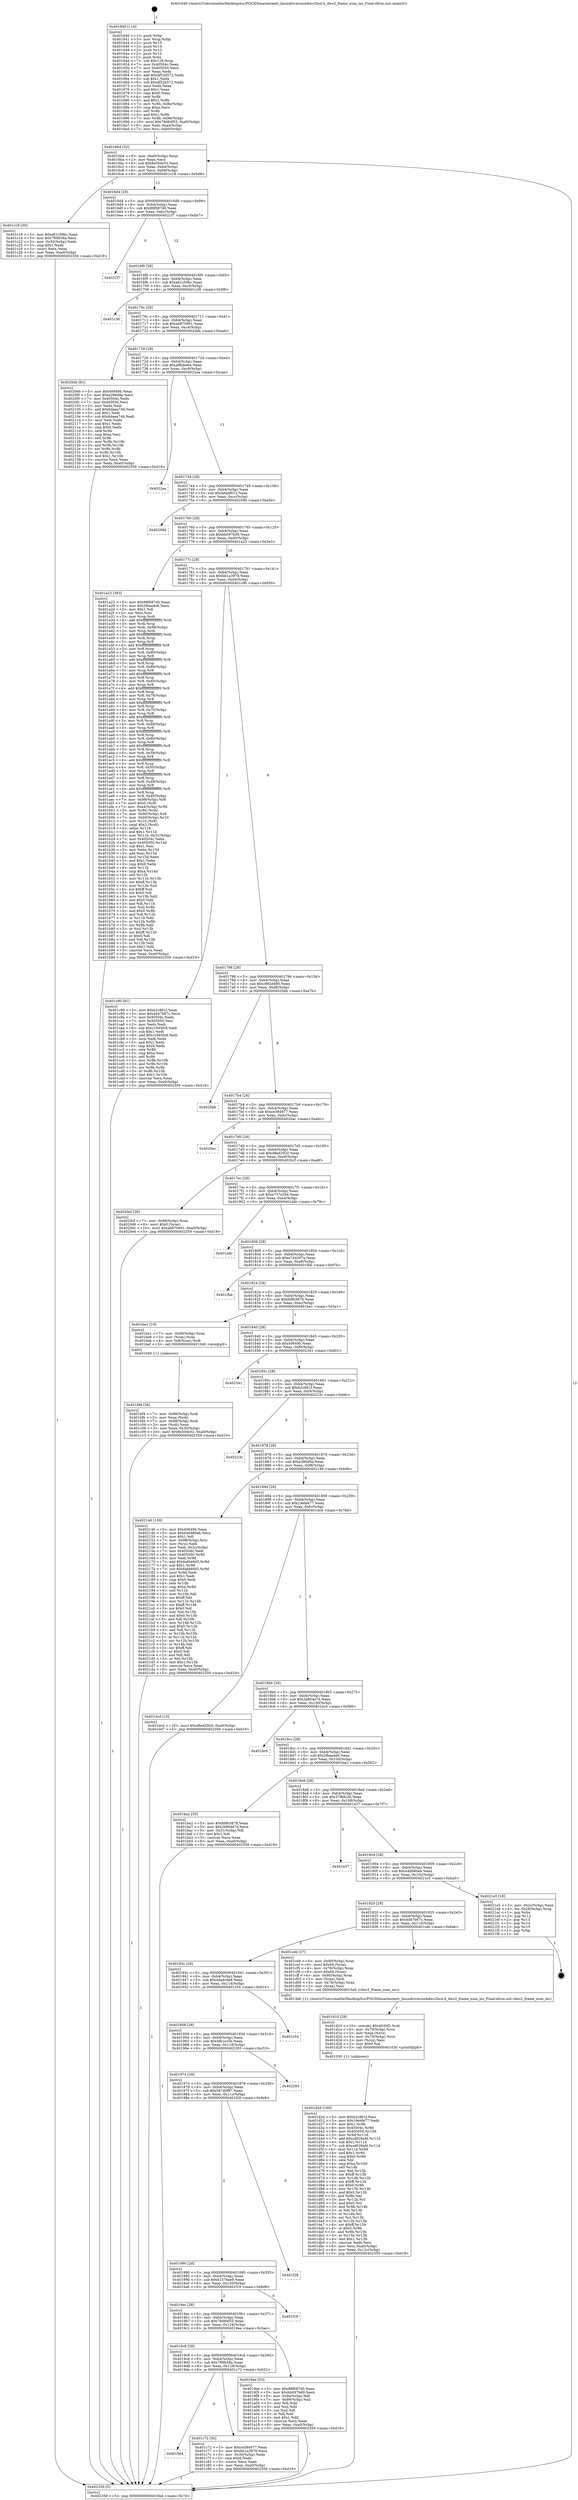 digraph "0x401640" {
  label = "0x401640 (/mnt/c/Users/mathe/Desktop/tcc/POCII/binaries/extr_linuxdriversusbdwc2hcd.h_dwc2_frame_num_inc_Final-ollvm.out::main(0))"
  labelloc = "t"
  node[shape=record]

  Entry [label="",width=0.3,height=0.3,shape=circle,fillcolor=black,style=filled]
  "0x4016b4" [label="{
     0x4016b4 [32]\l
     | [instrs]\l
     &nbsp;&nbsp;0x4016b4 \<+6\>: mov -0xa0(%rbp),%eax\l
     &nbsp;&nbsp;0x4016ba \<+2\>: mov %eax,%ecx\l
     &nbsp;&nbsp;0x4016bc \<+6\>: sub $0x8e50dc02,%ecx\l
     &nbsp;&nbsp;0x4016c2 \<+6\>: mov %eax,-0xb4(%rbp)\l
     &nbsp;&nbsp;0x4016c8 \<+6\>: mov %ecx,-0xb8(%rbp)\l
     &nbsp;&nbsp;0x4016ce \<+6\>: je 0000000000401c18 \<main+0x5d8\>\l
  }"]
  "0x401c18" [label="{
     0x401c18 [30]\l
     | [instrs]\l
     &nbsp;&nbsp;0x401c18 \<+5\>: mov $0xa81c59bc,%eax\l
     &nbsp;&nbsp;0x401c1d \<+5\>: mov $0x7f0fb58a,%ecx\l
     &nbsp;&nbsp;0x401c22 \<+3\>: mov -0x30(%rbp),%edx\l
     &nbsp;&nbsp;0x401c25 \<+3\>: cmp $0x1,%edx\l
     &nbsp;&nbsp;0x401c28 \<+3\>: cmovl %ecx,%eax\l
     &nbsp;&nbsp;0x401c2b \<+6\>: mov %eax,-0xa0(%rbp)\l
     &nbsp;&nbsp;0x401c31 \<+5\>: jmp 0000000000402359 \<main+0xd19\>\l
  }"]
  "0x4016d4" [label="{
     0x4016d4 [28]\l
     | [instrs]\l
     &nbsp;&nbsp;0x4016d4 \<+5\>: jmp 00000000004016d9 \<main+0x99\>\l
     &nbsp;&nbsp;0x4016d9 \<+6\>: mov -0xb4(%rbp),%eax\l
     &nbsp;&nbsp;0x4016df \<+5\>: sub $0x98f687d0,%eax\l
     &nbsp;&nbsp;0x4016e4 \<+6\>: mov %eax,-0xbc(%rbp)\l
     &nbsp;&nbsp;0x4016ea \<+6\>: je 00000000004021f7 \<main+0xbb7\>\l
  }"]
  Exit [label="",width=0.3,height=0.3,shape=circle,fillcolor=black,style=filled,peripheries=2]
  "0x4021f7" [label="{
     0x4021f7\l
  }", style=dashed]
  "0x4016f0" [label="{
     0x4016f0 [28]\l
     | [instrs]\l
     &nbsp;&nbsp;0x4016f0 \<+5\>: jmp 00000000004016f5 \<main+0xb5\>\l
     &nbsp;&nbsp;0x4016f5 \<+6\>: mov -0xb4(%rbp),%eax\l
     &nbsp;&nbsp;0x4016fb \<+5\>: sub $0xa81c59bc,%eax\l
     &nbsp;&nbsp;0x401700 \<+6\>: mov %eax,-0xc0(%rbp)\l
     &nbsp;&nbsp;0x401706 \<+6\>: je 0000000000401c36 \<main+0x5f6\>\l
  }"]
  "0x401d2d" [label="{
     0x401d2d [160]\l
     | [instrs]\l
     &nbsp;&nbsp;0x401d2d \<+5\>: mov $0xb2c861f,%esi\l
     &nbsp;&nbsp;0x401d32 \<+5\>: mov $0x19ebfe77,%edx\l
     &nbsp;&nbsp;0x401d37 \<+3\>: mov $0x1,%r8b\l
     &nbsp;&nbsp;0x401d3a \<+8\>: mov 0x40504c,%r9d\l
     &nbsp;&nbsp;0x401d42 \<+8\>: mov 0x405050,%r10d\l
     &nbsp;&nbsp;0x401d4a \<+3\>: mov %r9d,%r11d\l
     &nbsp;&nbsp;0x401d4d \<+7\>: add $0xcd028afd,%r11d\l
     &nbsp;&nbsp;0x401d54 \<+4\>: sub $0x1,%r11d\l
     &nbsp;&nbsp;0x401d58 \<+7\>: sub $0xcd028afd,%r11d\l
     &nbsp;&nbsp;0x401d5f \<+4\>: imul %r11d,%r9d\l
     &nbsp;&nbsp;0x401d63 \<+4\>: and $0x1,%r9d\l
     &nbsp;&nbsp;0x401d67 \<+4\>: cmp $0x0,%r9d\l
     &nbsp;&nbsp;0x401d6b \<+3\>: sete %bl\l
     &nbsp;&nbsp;0x401d6e \<+4\>: cmp $0xa,%r10d\l
     &nbsp;&nbsp;0x401d72 \<+4\>: setl %r14b\l
     &nbsp;&nbsp;0x401d76 \<+3\>: mov %bl,%r15b\l
     &nbsp;&nbsp;0x401d79 \<+4\>: xor $0xff,%r15b\l
     &nbsp;&nbsp;0x401d7d \<+3\>: mov %r14b,%r12b\l
     &nbsp;&nbsp;0x401d80 \<+4\>: xor $0xff,%r12b\l
     &nbsp;&nbsp;0x401d84 \<+4\>: xor $0x0,%r8b\l
     &nbsp;&nbsp;0x401d88 \<+3\>: mov %r15b,%r13b\l
     &nbsp;&nbsp;0x401d8b \<+4\>: and $0x0,%r13b\l
     &nbsp;&nbsp;0x401d8f \<+3\>: and %r8b,%bl\l
     &nbsp;&nbsp;0x401d92 \<+3\>: mov %r12b,%cl\l
     &nbsp;&nbsp;0x401d95 \<+3\>: and $0x0,%cl\l
     &nbsp;&nbsp;0x401d98 \<+3\>: and %r8b,%r14b\l
     &nbsp;&nbsp;0x401d9b \<+3\>: or %bl,%r13b\l
     &nbsp;&nbsp;0x401d9e \<+3\>: or %r14b,%cl\l
     &nbsp;&nbsp;0x401da1 \<+3\>: xor %cl,%r13b\l
     &nbsp;&nbsp;0x401da4 \<+3\>: or %r12b,%r15b\l
     &nbsp;&nbsp;0x401da7 \<+4\>: xor $0xff,%r15b\l
     &nbsp;&nbsp;0x401dab \<+4\>: or $0x0,%r8b\l
     &nbsp;&nbsp;0x401daf \<+3\>: and %r8b,%r15b\l
     &nbsp;&nbsp;0x401db2 \<+3\>: or %r15b,%r13b\l
     &nbsp;&nbsp;0x401db5 \<+4\>: test $0x1,%r13b\l
     &nbsp;&nbsp;0x401db9 \<+3\>: cmovne %edx,%esi\l
     &nbsp;&nbsp;0x401dbc \<+6\>: mov %esi,-0xa0(%rbp)\l
     &nbsp;&nbsp;0x401dc2 \<+6\>: mov %eax,-0x12c(%rbp)\l
     &nbsp;&nbsp;0x401dc8 \<+5\>: jmp 0000000000402359 \<main+0xd19\>\l
  }"]
  "0x401c36" [label="{
     0x401c36\l
  }", style=dashed]
  "0x40170c" [label="{
     0x40170c [28]\l
     | [instrs]\l
     &nbsp;&nbsp;0x40170c \<+5\>: jmp 0000000000401711 \<main+0xd1\>\l
     &nbsp;&nbsp;0x401711 \<+6\>: mov -0xb4(%rbp),%eax\l
     &nbsp;&nbsp;0x401717 \<+5\>: sub $0xab870991,%eax\l
     &nbsp;&nbsp;0x40171c \<+6\>: mov %eax,-0xc4(%rbp)\l
     &nbsp;&nbsp;0x401722 \<+6\>: je 00000000004020eb \<main+0xaab\>\l
  }"]
  "0x401d10" [label="{
     0x401d10 [29]\l
     | [instrs]\l
     &nbsp;&nbsp;0x401d10 \<+10\>: movabs $0x4030f2,%rdi\l
     &nbsp;&nbsp;0x401d1a \<+4\>: mov -0x70(%rbp),%rcx\l
     &nbsp;&nbsp;0x401d1e \<+2\>: mov %eax,(%rcx)\l
     &nbsp;&nbsp;0x401d20 \<+4\>: mov -0x70(%rbp),%rcx\l
     &nbsp;&nbsp;0x401d24 \<+2\>: mov (%rcx),%esi\l
     &nbsp;&nbsp;0x401d26 \<+2\>: mov $0x0,%al\l
     &nbsp;&nbsp;0x401d28 \<+5\>: call 0000000000401030 \<printf@plt\>\l
     | [calls]\l
     &nbsp;&nbsp;0x401030 \{1\} (unknown)\l
  }"]
  "0x4020eb" [label="{
     0x4020eb [91]\l
     | [instrs]\l
     &nbsp;&nbsp;0x4020eb \<+5\>: mov $0x40649b,%eax\l
     &nbsp;&nbsp;0x4020f0 \<+5\>: mov $0xe286d9a,%ecx\l
     &nbsp;&nbsp;0x4020f5 \<+7\>: mov 0x40504c,%edx\l
     &nbsp;&nbsp;0x4020fc \<+7\>: mov 0x405050,%esi\l
     &nbsp;&nbsp;0x402103 \<+2\>: mov %edx,%edi\l
     &nbsp;&nbsp;0x402105 \<+6\>: add $0x6daea746,%edi\l
     &nbsp;&nbsp;0x40210b \<+3\>: sub $0x1,%edi\l
     &nbsp;&nbsp;0x40210e \<+6\>: sub $0x6daea746,%edi\l
     &nbsp;&nbsp;0x402114 \<+3\>: imul %edi,%edx\l
     &nbsp;&nbsp;0x402117 \<+3\>: and $0x1,%edx\l
     &nbsp;&nbsp;0x40211a \<+3\>: cmp $0x0,%edx\l
     &nbsp;&nbsp;0x40211d \<+4\>: sete %r8b\l
     &nbsp;&nbsp;0x402121 \<+3\>: cmp $0xa,%esi\l
     &nbsp;&nbsp;0x402124 \<+4\>: setl %r9b\l
     &nbsp;&nbsp;0x402128 \<+3\>: mov %r8b,%r10b\l
     &nbsp;&nbsp;0x40212b \<+3\>: and %r9b,%r10b\l
     &nbsp;&nbsp;0x40212e \<+3\>: xor %r9b,%r8b\l
     &nbsp;&nbsp;0x402131 \<+3\>: or %r8b,%r10b\l
     &nbsp;&nbsp;0x402134 \<+4\>: test $0x1,%r10b\l
     &nbsp;&nbsp;0x402138 \<+3\>: cmovne %ecx,%eax\l
     &nbsp;&nbsp;0x40213b \<+6\>: mov %eax,-0xa0(%rbp)\l
     &nbsp;&nbsp;0x402141 \<+5\>: jmp 0000000000402359 \<main+0xd19\>\l
  }"]
  "0x401728" [label="{
     0x401728 [28]\l
     | [instrs]\l
     &nbsp;&nbsp;0x401728 \<+5\>: jmp 000000000040172d \<main+0xed\>\l
     &nbsp;&nbsp;0x40172d \<+6\>: mov -0xb4(%rbp),%eax\l
     &nbsp;&nbsp;0x401733 \<+5\>: sub $0xaf8bbe64,%eax\l
     &nbsp;&nbsp;0x401738 \<+6\>: mov %eax,-0xc8(%rbp)\l
     &nbsp;&nbsp;0x40173e \<+6\>: je 00000000004022ea \<main+0xcaa\>\l
  }"]
  "0x4019e4" [label="{
     0x4019e4\l
  }", style=dashed]
  "0x4022ea" [label="{
     0x4022ea\l
  }", style=dashed]
  "0x401744" [label="{
     0x401744 [28]\l
     | [instrs]\l
     &nbsp;&nbsp;0x401744 \<+5\>: jmp 0000000000401749 \<main+0x109\>\l
     &nbsp;&nbsp;0x401749 \<+6\>: mov -0xb4(%rbp),%eax\l
     &nbsp;&nbsp;0x40174f \<+5\>: sub $0xb6abf012,%eax\l
     &nbsp;&nbsp;0x401754 \<+6\>: mov %eax,-0xcc(%rbp)\l
     &nbsp;&nbsp;0x40175a \<+6\>: je 000000000040209d \<main+0xa5d\>\l
  }"]
  "0x401c72" [label="{
     0x401c72 [30]\l
     | [instrs]\l
     &nbsp;&nbsp;0x401c72 \<+5\>: mov $0xce384977,%eax\l
     &nbsp;&nbsp;0x401c77 \<+5\>: mov $0xbb1a3978,%ecx\l
     &nbsp;&nbsp;0x401c7c \<+3\>: mov -0x30(%rbp),%edx\l
     &nbsp;&nbsp;0x401c7f \<+3\>: cmp $0x0,%edx\l
     &nbsp;&nbsp;0x401c82 \<+3\>: cmove %ecx,%eax\l
     &nbsp;&nbsp;0x401c85 \<+6\>: mov %eax,-0xa0(%rbp)\l
     &nbsp;&nbsp;0x401c8b \<+5\>: jmp 0000000000402359 \<main+0xd19\>\l
  }"]
  "0x40209d" [label="{
     0x40209d\l
  }", style=dashed]
  "0x401760" [label="{
     0x401760 [28]\l
     | [instrs]\l
     &nbsp;&nbsp;0x401760 \<+5\>: jmp 0000000000401765 \<main+0x125\>\l
     &nbsp;&nbsp;0x401765 \<+6\>: mov -0xb4(%rbp),%eax\l
     &nbsp;&nbsp;0x40176b \<+5\>: sub $0xbb097bd9,%eax\l
     &nbsp;&nbsp;0x401770 \<+6\>: mov %eax,-0xd0(%rbp)\l
     &nbsp;&nbsp;0x401776 \<+6\>: je 0000000000401a23 \<main+0x3e3\>\l
  }"]
  "0x401bf4" [label="{
     0x401bf4 [36]\l
     | [instrs]\l
     &nbsp;&nbsp;0x401bf4 \<+7\>: mov -0x88(%rbp),%rdi\l
     &nbsp;&nbsp;0x401bfb \<+2\>: mov %eax,(%rdi)\l
     &nbsp;&nbsp;0x401bfd \<+7\>: mov -0x88(%rbp),%rdi\l
     &nbsp;&nbsp;0x401c04 \<+2\>: mov (%rdi),%eax\l
     &nbsp;&nbsp;0x401c06 \<+3\>: mov %eax,-0x30(%rbp)\l
     &nbsp;&nbsp;0x401c09 \<+10\>: movl $0x8e50dc02,-0xa0(%rbp)\l
     &nbsp;&nbsp;0x401c13 \<+5\>: jmp 0000000000402359 \<main+0xd19\>\l
  }"]
  "0x401a23" [label="{
     0x401a23 [383]\l
     | [instrs]\l
     &nbsp;&nbsp;0x401a23 \<+5\>: mov $0x98f687d0,%eax\l
     &nbsp;&nbsp;0x401a28 \<+5\>: mov $0x2fbaa4e6,%ecx\l
     &nbsp;&nbsp;0x401a2d \<+2\>: mov $0x1,%dl\l
     &nbsp;&nbsp;0x401a2f \<+2\>: xor %esi,%esi\l
     &nbsp;&nbsp;0x401a31 \<+3\>: mov %rsp,%rdi\l
     &nbsp;&nbsp;0x401a34 \<+4\>: add $0xfffffffffffffff0,%rdi\l
     &nbsp;&nbsp;0x401a38 \<+3\>: mov %rdi,%rsp\l
     &nbsp;&nbsp;0x401a3b \<+7\>: mov %rdi,-0x98(%rbp)\l
     &nbsp;&nbsp;0x401a42 \<+3\>: mov %rsp,%rdi\l
     &nbsp;&nbsp;0x401a45 \<+4\>: add $0xfffffffffffffff0,%rdi\l
     &nbsp;&nbsp;0x401a49 \<+3\>: mov %rdi,%rsp\l
     &nbsp;&nbsp;0x401a4c \<+3\>: mov %rsp,%r8\l
     &nbsp;&nbsp;0x401a4f \<+4\>: add $0xfffffffffffffff0,%r8\l
     &nbsp;&nbsp;0x401a53 \<+3\>: mov %r8,%rsp\l
     &nbsp;&nbsp;0x401a56 \<+7\>: mov %r8,-0x90(%rbp)\l
     &nbsp;&nbsp;0x401a5d \<+3\>: mov %rsp,%r8\l
     &nbsp;&nbsp;0x401a60 \<+4\>: add $0xfffffffffffffff0,%r8\l
     &nbsp;&nbsp;0x401a64 \<+3\>: mov %r8,%rsp\l
     &nbsp;&nbsp;0x401a67 \<+7\>: mov %r8,-0x88(%rbp)\l
     &nbsp;&nbsp;0x401a6e \<+3\>: mov %rsp,%r8\l
     &nbsp;&nbsp;0x401a71 \<+4\>: add $0xfffffffffffffff0,%r8\l
     &nbsp;&nbsp;0x401a75 \<+3\>: mov %r8,%rsp\l
     &nbsp;&nbsp;0x401a78 \<+4\>: mov %r8,-0x80(%rbp)\l
     &nbsp;&nbsp;0x401a7c \<+3\>: mov %rsp,%r8\l
     &nbsp;&nbsp;0x401a7f \<+4\>: add $0xfffffffffffffff0,%r8\l
     &nbsp;&nbsp;0x401a83 \<+3\>: mov %r8,%rsp\l
     &nbsp;&nbsp;0x401a86 \<+4\>: mov %r8,-0x78(%rbp)\l
     &nbsp;&nbsp;0x401a8a \<+3\>: mov %rsp,%r8\l
     &nbsp;&nbsp;0x401a8d \<+4\>: add $0xfffffffffffffff0,%r8\l
     &nbsp;&nbsp;0x401a91 \<+3\>: mov %r8,%rsp\l
     &nbsp;&nbsp;0x401a94 \<+4\>: mov %r8,-0x70(%rbp)\l
     &nbsp;&nbsp;0x401a98 \<+3\>: mov %rsp,%r8\l
     &nbsp;&nbsp;0x401a9b \<+4\>: add $0xfffffffffffffff0,%r8\l
     &nbsp;&nbsp;0x401a9f \<+3\>: mov %r8,%rsp\l
     &nbsp;&nbsp;0x401aa2 \<+4\>: mov %r8,-0x68(%rbp)\l
     &nbsp;&nbsp;0x401aa6 \<+3\>: mov %rsp,%r8\l
     &nbsp;&nbsp;0x401aa9 \<+4\>: add $0xfffffffffffffff0,%r8\l
     &nbsp;&nbsp;0x401aad \<+3\>: mov %r8,%rsp\l
     &nbsp;&nbsp;0x401ab0 \<+4\>: mov %r8,-0x60(%rbp)\l
     &nbsp;&nbsp;0x401ab4 \<+3\>: mov %rsp,%r8\l
     &nbsp;&nbsp;0x401ab7 \<+4\>: add $0xfffffffffffffff0,%r8\l
     &nbsp;&nbsp;0x401abb \<+3\>: mov %r8,%rsp\l
     &nbsp;&nbsp;0x401abe \<+4\>: mov %r8,-0x58(%rbp)\l
     &nbsp;&nbsp;0x401ac2 \<+3\>: mov %rsp,%r8\l
     &nbsp;&nbsp;0x401ac5 \<+4\>: add $0xfffffffffffffff0,%r8\l
     &nbsp;&nbsp;0x401ac9 \<+3\>: mov %r8,%rsp\l
     &nbsp;&nbsp;0x401acc \<+4\>: mov %r8,-0x50(%rbp)\l
     &nbsp;&nbsp;0x401ad0 \<+3\>: mov %rsp,%r8\l
     &nbsp;&nbsp;0x401ad3 \<+4\>: add $0xfffffffffffffff0,%r8\l
     &nbsp;&nbsp;0x401ad7 \<+3\>: mov %r8,%rsp\l
     &nbsp;&nbsp;0x401ada \<+4\>: mov %r8,-0x48(%rbp)\l
     &nbsp;&nbsp;0x401ade \<+3\>: mov %rsp,%r8\l
     &nbsp;&nbsp;0x401ae1 \<+4\>: add $0xfffffffffffffff0,%r8\l
     &nbsp;&nbsp;0x401ae5 \<+3\>: mov %r8,%rsp\l
     &nbsp;&nbsp;0x401ae8 \<+4\>: mov %r8,-0x40(%rbp)\l
     &nbsp;&nbsp;0x401aec \<+7\>: mov -0x98(%rbp),%r8\l
     &nbsp;&nbsp;0x401af3 \<+7\>: movl $0x0,(%r8)\l
     &nbsp;&nbsp;0x401afa \<+7\>: mov -0xa4(%rbp),%r9d\l
     &nbsp;&nbsp;0x401b01 \<+3\>: mov %r9d,(%rdi)\l
     &nbsp;&nbsp;0x401b04 \<+7\>: mov -0x90(%rbp),%r8\l
     &nbsp;&nbsp;0x401b0b \<+7\>: mov -0xb0(%rbp),%r10\l
     &nbsp;&nbsp;0x401b12 \<+3\>: mov %r10,(%r8)\l
     &nbsp;&nbsp;0x401b15 \<+3\>: cmpl $0x2,(%rdi)\l
     &nbsp;&nbsp;0x401b18 \<+4\>: setne %r11b\l
     &nbsp;&nbsp;0x401b1c \<+4\>: and $0x1,%r11b\l
     &nbsp;&nbsp;0x401b20 \<+4\>: mov %r11b,-0x31(%rbp)\l
     &nbsp;&nbsp;0x401b24 \<+7\>: mov 0x40504c,%ebx\l
     &nbsp;&nbsp;0x401b2b \<+8\>: mov 0x405050,%r14d\l
     &nbsp;&nbsp;0x401b33 \<+3\>: sub $0x1,%esi\l
     &nbsp;&nbsp;0x401b36 \<+3\>: mov %ebx,%r15d\l
     &nbsp;&nbsp;0x401b39 \<+3\>: add %esi,%r15d\l
     &nbsp;&nbsp;0x401b3c \<+4\>: imul %r15d,%ebx\l
     &nbsp;&nbsp;0x401b40 \<+3\>: and $0x1,%ebx\l
     &nbsp;&nbsp;0x401b43 \<+3\>: cmp $0x0,%ebx\l
     &nbsp;&nbsp;0x401b46 \<+4\>: sete %r11b\l
     &nbsp;&nbsp;0x401b4a \<+4\>: cmp $0xa,%r14d\l
     &nbsp;&nbsp;0x401b4e \<+4\>: setl %r12b\l
     &nbsp;&nbsp;0x401b52 \<+3\>: mov %r11b,%r13b\l
     &nbsp;&nbsp;0x401b55 \<+4\>: xor $0xff,%r13b\l
     &nbsp;&nbsp;0x401b59 \<+3\>: mov %r12b,%sil\l
     &nbsp;&nbsp;0x401b5c \<+4\>: xor $0xff,%sil\l
     &nbsp;&nbsp;0x401b60 \<+3\>: xor $0x0,%dl\l
     &nbsp;&nbsp;0x401b63 \<+3\>: mov %r13b,%dil\l
     &nbsp;&nbsp;0x401b66 \<+4\>: and $0x0,%dil\l
     &nbsp;&nbsp;0x401b6a \<+3\>: and %dl,%r11b\l
     &nbsp;&nbsp;0x401b6d \<+3\>: mov %sil,%r8b\l
     &nbsp;&nbsp;0x401b70 \<+4\>: and $0x0,%r8b\l
     &nbsp;&nbsp;0x401b74 \<+3\>: and %dl,%r12b\l
     &nbsp;&nbsp;0x401b77 \<+3\>: or %r11b,%dil\l
     &nbsp;&nbsp;0x401b7a \<+3\>: or %r12b,%r8b\l
     &nbsp;&nbsp;0x401b7d \<+3\>: xor %r8b,%dil\l
     &nbsp;&nbsp;0x401b80 \<+3\>: or %sil,%r13b\l
     &nbsp;&nbsp;0x401b83 \<+4\>: xor $0xff,%r13b\l
     &nbsp;&nbsp;0x401b87 \<+3\>: or $0x0,%dl\l
     &nbsp;&nbsp;0x401b8a \<+3\>: and %dl,%r13b\l
     &nbsp;&nbsp;0x401b8d \<+3\>: or %r13b,%dil\l
     &nbsp;&nbsp;0x401b90 \<+4\>: test $0x1,%dil\l
     &nbsp;&nbsp;0x401b94 \<+3\>: cmovne %ecx,%eax\l
     &nbsp;&nbsp;0x401b97 \<+6\>: mov %eax,-0xa0(%rbp)\l
     &nbsp;&nbsp;0x401b9d \<+5\>: jmp 0000000000402359 \<main+0xd19\>\l
  }"]
  "0x40177c" [label="{
     0x40177c [28]\l
     | [instrs]\l
     &nbsp;&nbsp;0x40177c \<+5\>: jmp 0000000000401781 \<main+0x141\>\l
     &nbsp;&nbsp;0x401781 \<+6\>: mov -0xb4(%rbp),%eax\l
     &nbsp;&nbsp;0x401787 \<+5\>: sub $0xbb1a3978,%eax\l
     &nbsp;&nbsp;0x40178c \<+6\>: mov %eax,-0xd4(%rbp)\l
     &nbsp;&nbsp;0x401792 \<+6\>: je 0000000000401c90 \<main+0x650\>\l
  }"]
  "0x401640" [label="{
     0x401640 [116]\l
     | [instrs]\l
     &nbsp;&nbsp;0x401640 \<+1\>: push %rbp\l
     &nbsp;&nbsp;0x401641 \<+3\>: mov %rsp,%rbp\l
     &nbsp;&nbsp;0x401644 \<+2\>: push %r15\l
     &nbsp;&nbsp;0x401646 \<+2\>: push %r14\l
     &nbsp;&nbsp;0x401648 \<+2\>: push %r13\l
     &nbsp;&nbsp;0x40164a \<+2\>: push %r12\l
     &nbsp;&nbsp;0x40164c \<+1\>: push %rbx\l
     &nbsp;&nbsp;0x40164d \<+7\>: sub $0x128,%rsp\l
     &nbsp;&nbsp;0x401654 \<+7\>: mov 0x40504c,%eax\l
     &nbsp;&nbsp;0x40165b \<+7\>: mov 0x405050,%ecx\l
     &nbsp;&nbsp;0x401662 \<+2\>: mov %eax,%edx\l
     &nbsp;&nbsp;0x401664 \<+6\>: add $0xdf52b572,%edx\l
     &nbsp;&nbsp;0x40166a \<+3\>: sub $0x1,%edx\l
     &nbsp;&nbsp;0x40166d \<+6\>: sub $0xdf52b572,%edx\l
     &nbsp;&nbsp;0x401673 \<+3\>: imul %edx,%eax\l
     &nbsp;&nbsp;0x401676 \<+3\>: and $0x1,%eax\l
     &nbsp;&nbsp;0x401679 \<+3\>: cmp $0x0,%eax\l
     &nbsp;&nbsp;0x40167c \<+4\>: sete %r8b\l
     &nbsp;&nbsp;0x401680 \<+4\>: and $0x1,%r8b\l
     &nbsp;&nbsp;0x401684 \<+7\>: mov %r8b,-0x9a(%rbp)\l
     &nbsp;&nbsp;0x40168b \<+3\>: cmp $0xa,%ecx\l
     &nbsp;&nbsp;0x40168e \<+4\>: setl %r8b\l
     &nbsp;&nbsp;0x401692 \<+4\>: and $0x1,%r8b\l
     &nbsp;&nbsp;0x401696 \<+7\>: mov %r8b,-0x99(%rbp)\l
     &nbsp;&nbsp;0x40169d \<+10\>: movl $0x78d84f55,-0xa0(%rbp)\l
     &nbsp;&nbsp;0x4016a7 \<+6\>: mov %edi,-0xa4(%rbp)\l
     &nbsp;&nbsp;0x4016ad \<+7\>: mov %rsi,-0xb0(%rbp)\l
  }"]
  "0x401c90" [label="{
     0x401c90 [91]\l
     | [instrs]\l
     &nbsp;&nbsp;0x401c90 \<+5\>: mov $0xb2c861f,%eax\l
     &nbsp;&nbsp;0x401c95 \<+5\>: mov $0x4d47b67c,%ecx\l
     &nbsp;&nbsp;0x401c9a \<+7\>: mov 0x40504c,%edx\l
     &nbsp;&nbsp;0x401ca1 \<+7\>: mov 0x405050,%esi\l
     &nbsp;&nbsp;0x401ca8 \<+2\>: mov %edx,%edi\l
     &nbsp;&nbsp;0x401caa \<+6\>: sub $0xc1945fc8,%edi\l
     &nbsp;&nbsp;0x401cb0 \<+3\>: sub $0x1,%edi\l
     &nbsp;&nbsp;0x401cb3 \<+6\>: add $0xc1945fc8,%edi\l
     &nbsp;&nbsp;0x401cb9 \<+3\>: imul %edi,%edx\l
     &nbsp;&nbsp;0x401cbc \<+3\>: and $0x1,%edx\l
     &nbsp;&nbsp;0x401cbf \<+3\>: cmp $0x0,%edx\l
     &nbsp;&nbsp;0x401cc2 \<+4\>: sete %r8b\l
     &nbsp;&nbsp;0x401cc6 \<+3\>: cmp $0xa,%esi\l
     &nbsp;&nbsp;0x401cc9 \<+4\>: setl %r9b\l
     &nbsp;&nbsp;0x401ccd \<+3\>: mov %r8b,%r10b\l
     &nbsp;&nbsp;0x401cd0 \<+3\>: and %r9b,%r10b\l
     &nbsp;&nbsp;0x401cd3 \<+3\>: xor %r9b,%r8b\l
     &nbsp;&nbsp;0x401cd6 \<+3\>: or %r8b,%r10b\l
     &nbsp;&nbsp;0x401cd9 \<+4\>: test $0x1,%r10b\l
     &nbsp;&nbsp;0x401cdd \<+3\>: cmovne %ecx,%eax\l
     &nbsp;&nbsp;0x401ce0 \<+6\>: mov %eax,-0xa0(%rbp)\l
     &nbsp;&nbsp;0x401ce6 \<+5\>: jmp 0000000000402359 \<main+0xd19\>\l
  }"]
  "0x401798" [label="{
     0x401798 [28]\l
     | [instrs]\l
     &nbsp;&nbsp;0x401798 \<+5\>: jmp 000000000040179d \<main+0x15d\>\l
     &nbsp;&nbsp;0x40179d \<+6\>: mov -0xb4(%rbp),%eax\l
     &nbsp;&nbsp;0x4017a3 \<+5\>: sub $0xc992d480,%eax\l
     &nbsp;&nbsp;0x4017a8 \<+6\>: mov %eax,-0xd8(%rbp)\l
     &nbsp;&nbsp;0x4017ae \<+6\>: je 00000000004020bb \<main+0xa7b\>\l
  }"]
  "0x402359" [label="{
     0x402359 [5]\l
     | [instrs]\l
     &nbsp;&nbsp;0x402359 \<+5\>: jmp 00000000004016b4 \<main+0x74\>\l
  }"]
  "0x4020bb" [label="{
     0x4020bb\l
  }", style=dashed]
  "0x4017b4" [label="{
     0x4017b4 [28]\l
     | [instrs]\l
     &nbsp;&nbsp;0x4017b4 \<+5\>: jmp 00000000004017b9 \<main+0x179\>\l
     &nbsp;&nbsp;0x4017b9 \<+6\>: mov -0xb4(%rbp),%eax\l
     &nbsp;&nbsp;0x4017bf \<+5\>: sub $0xce384977,%eax\l
     &nbsp;&nbsp;0x4017c4 \<+6\>: mov %eax,-0xdc(%rbp)\l
     &nbsp;&nbsp;0x4017ca \<+6\>: je 00000000004020ac \<main+0xa6c\>\l
  }"]
  "0x4019c8" [label="{
     0x4019c8 [28]\l
     | [instrs]\l
     &nbsp;&nbsp;0x4019c8 \<+5\>: jmp 00000000004019cd \<main+0x38d\>\l
     &nbsp;&nbsp;0x4019cd \<+6\>: mov -0xb4(%rbp),%eax\l
     &nbsp;&nbsp;0x4019d3 \<+5\>: sub $0x7f0fb58a,%eax\l
     &nbsp;&nbsp;0x4019d8 \<+6\>: mov %eax,-0x128(%rbp)\l
     &nbsp;&nbsp;0x4019de \<+6\>: je 0000000000401c72 \<main+0x632\>\l
  }"]
  "0x4020ac" [label="{
     0x4020ac\l
  }", style=dashed]
  "0x4017d0" [label="{
     0x4017d0 [28]\l
     | [instrs]\l
     &nbsp;&nbsp;0x4017d0 \<+5\>: jmp 00000000004017d5 \<main+0x195\>\l
     &nbsp;&nbsp;0x4017d5 \<+6\>: mov -0xb4(%rbp),%eax\l
     &nbsp;&nbsp;0x4017db \<+5\>: sub $0xd8ed2920,%eax\l
     &nbsp;&nbsp;0x4017e0 \<+6\>: mov %eax,-0xe0(%rbp)\l
     &nbsp;&nbsp;0x4017e6 \<+6\>: je 00000000004020cf \<main+0xa8f\>\l
  }"]
  "0x4019ee" [label="{
     0x4019ee [53]\l
     | [instrs]\l
     &nbsp;&nbsp;0x4019ee \<+5\>: mov $0x98f687d0,%eax\l
     &nbsp;&nbsp;0x4019f3 \<+5\>: mov $0xbb097bd9,%ecx\l
     &nbsp;&nbsp;0x4019f8 \<+6\>: mov -0x9a(%rbp),%dl\l
     &nbsp;&nbsp;0x4019fe \<+7\>: mov -0x99(%rbp),%sil\l
     &nbsp;&nbsp;0x401a05 \<+3\>: mov %dl,%dil\l
     &nbsp;&nbsp;0x401a08 \<+3\>: and %sil,%dil\l
     &nbsp;&nbsp;0x401a0b \<+3\>: xor %sil,%dl\l
     &nbsp;&nbsp;0x401a0e \<+3\>: or %dl,%dil\l
     &nbsp;&nbsp;0x401a11 \<+4\>: test $0x1,%dil\l
     &nbsp;&nbsp;0x401a15 \<+3\>: cmovne %ecx,%eax\l
     &nbsp;&nbsp;0x401a18 \<+6\>: mov %eax,-0xa0(%rbp)\l
     &nbsp;&nbsp;0x401a1e \<+5\>: jmp 0000000000402359 \<main+0xd19\>\l
  }"]
  "0x4020cf" [label="{
     0x4020cf [28]\l
     | [instrs]\l
     &nbsp;&nbsp;0x4020cf \<+7\>: mov -0x98(%rbp),%rax\l
     &nbsp;&nbsp;0x4020d6 \<+6\>: movl $0x0,(%rax)\l
     &nbsp;&nbsp;0x4020dc \<+10\>: movl $0xab870991,-0xa0(%rbp)\l
     &nbsp;&nbsp;0x4020e6 \<+5\>: jmp 0000000000402359 \<main+0xd19\>\l
  }"]
  "0x4017ec" [label="{
     0x4017ec [28]\l
     | [instrs]\l
     &nbsp;&nbsp;0x4017ec \<+5\>: jmp 00000000004017f1 \<main+0x1b1\>\l
     &nbsp;&nbsp;0x4017f1 \<+6\>: mov -0xb4(%rbp),%eax\l
     &nbsp;&nbsp;0x4017f7 \<+5\>: sub $0xe737e2d4,%eax\l
     &nbsp;&nbsp;0x4017fc \<+6\>: mov %eax,-0xe4(%rbp)\l
     &nbsp;&nbsp;0x401802 \<+6\>: je 0000000000401ddc \<main+0x79c\>\l
  }"]
  "0x4019ac" [label="{
     0x4019ac [28]\l
     | [instrs]\l
     &nbsp;&nbsp;0x4019ac \<+5\>: jmp 00000000004019b1 \<main+0x371\>\l
     &nbsp;&nbsp;0x4019b1 \<+6\>: mov -0xb4(%rbp),%eax\l
     &nbsp;&nbsp;0x4019b7 \<+5\>: sub $0x78d84f55,%eax\l
     &nbsp;&nbsp;0x4019bc \<+6\>: mov %eax,-0x124(%rbp)\l
     &nbsp;&nbsp;0x4019c2 \<+6\>: je 00000000004019ee \<main+0x3ae\>\l
  }"]
  "0x401ddc" [label="{
     0x401ddc\l
  }", style=dashed]
  "0x401808" [label="{
     0x401808 [28]\l
     | [instrs]\l
     &nbsp;&nbsp;0x401808 \<+5\>: jmp 000000000040180d \<main+0x1cd\>\l
     &nbsp;&nbsp;0x40180d \<+6\>: mov -0xb4(%rbp),%eax\l
     &nbsp;&nbsp;0x401813 \<+5\>: sub $0xe744267a,%eax\l
     &nbsp;&nbsp;0x401818 \<+6\>: mov %eax,-0xe8(%rbp)\l
     &nbsp;&nbsp;0x40181e \<+6\>: je 0000000000401fbb \<main+0x97b\>\l
  }"]
  "0x401f19" [label="{
     0x401f19\l
  }", style=dashed]
  "0x401fbb" [label="{
     0x401fbb\l
  }", style=dashed]
  "0x401824" [label="{
     0x401824 [28]\l
     | [instrs]\l
     &nbsp;&nbsp;0x401824 \<+5\>: jmp 0000000000401829 \<main+0x1e9\>\l
     &nbsp;&nbsp;0x401829 \<+6\>: mov -0xb4(%rbp),%eax\l
     &nbsp;&nbsp;0x40182f \<+5\>: sub $0xfd9b3878,%eax\l
     &nbsp;&nbsp;0x401834 \<+6\>: mov %eax,-0xec(%rbp)\l
     &nbsp;&nbsp;0x40183a \<+6\>: je 0000000000401be1 \<main+0x5a1\>\l
  }"]
  "0x401990" [label="{
     0x401990 [28]\l
     | [instrs]\l
     &nbsp;&nbsp;0x401990 \<+5\>: jmp 0000000000401995 \<main+0x355\>\l
     &nbsp;&nbsp;0x401995 \<+6\>: mov -0xb4(%rbp),%eax\l
     &nbsp;&nbsp;0x40199b \<+5\>: sub $0x61576ae9,%eax\l
     &nbsp;&nbsp;0x4019a0 \<+6\>: mov %eax,-0x120(%rbp)\l
     &nbsp;&nbsp;0x4019a6 \<+6\>: je 0000000000401f19 \<main+0x8d9\>\l
  }"]
  "0x401be1" [label="{
     0x401be1 [19]\l
     | [instrs]\l
     &nbsp;&nbsp;0x401be1 \<+7\>: mov -0x90(%rbp),%rax\l
     &nbsp;&nbsp;0x401be8 \<+3\>: mov (%rax),%rax\l
     &nbsp;&nbsp;0x401beb \<+4\>: mov 0x8(%rax),%rdi\l
     &nbsp;&nbsp;0x401bef \<+5\>: call 0000000000401040 \<atoi@plt\>\l
     | [calls]\l
     &nbsp;&nbsp;0x401040 \{1\} (unknown)\l
  }"]
  "0x401840" [label="{
     0x401840 [28]\l
     | [instrs]\l
     &nbsp;&nbsp;0x401840 \<+5\>: jmp 0000000000401845 \<main+0x205\>\l
     &nbsp;&nbsp;0x401845 \<+6\>: mov -0xb4(%rbp),%eax\l
     &nbsp;&nbsp;0x40184b \<+5\>: sub $0x40649b,%eax\l
     &nbsp;&nbsp;0x401850 \<+6\>: mov %eax,-0xf0(%rbp)\l
     &nbsp;&nbsp;0x401856 \<+6\>: je 0000000000402341 \<main+0xd01\>\l
  }"]
  "0x401f28" [label="{
     0x401f28\l
  }", style=dashed]
  "0x402341" [label="{
     0x402341\l
  }", style=dashed]
  "0x40185c" [label="{
     0x40185c [28]\l
     | [instrs]\l
     &nbsp;&nbsp;0x40185c \<+5\>: jmp 0000000000401861 \<main+0x221\>\l
     &nbsp;&nbsp;0x401861 \<+6\>: mov -0xb4(%rbp),%eax\l
     &nbsp;&nbsp;0x401867 \<+5\>: sub $0xb2c861f,%eax\l
     &nbsp;&nbsp;0x40186c \<+6\>: mov %eax,-0xf4(%rbp)\l
     &nbsp;&nbsp;0x401872 \<+6\>: je 000000000040223c \<main+0xbfc\>\l
  }"]
  "0x401974" [label="{
     0x401974 [28]\l
     | [instrs]\l
     &nbsp;&nbsp;0x401974 \<+5\>: jmp 0000000000401979 \<main+0x339\>\l
     &nbsp;&nbsp;0x401979 \<+6\>: mov -0xb4(%rbp),%eax\l
     &nbsp;&nbsp;0x40197f \<+5\>: sub $0x587d0f67,%eax\l
     &nbsp;&nbsp;0x401984 \<+6\>: mov %eax,-0x11c(%rbp)\l
     &nbsp;&nbsp;0x40198a \<+6\>: je 0000000000401f28 \<main+0x8e8\>\l
  }"]
  "0x40223c" [label="{
     0x40223c\l
  }", style=dashed]
  "0x401878" [label="{
     0x401878 [28]\l
     | [instrs]\l
     &nbsp;&nbsp;0x401878 \<+5\>: jmp 000000000040187d \<main+0x23d\>\l
     &nbsp;&nbsp;0x40187d \<+6\>: mov -0xb4(%rbp),%eax\l
     &nbsp;&nbsp;0x401883 \<+5\>: sub $0xe286d9a,%eax\l
     &nbsp;&nbsp;0x401888 \<+6\>: mov %eax,-0xf8(%rbp)\l
     &nbsp;&nbsp;0x40188e \<+6\>: je 0000000000402146 \<main+0xb06\>\l
  }"]
  "0x402293" [label="{
     0x402293\l
  }", style=dashed]
  "0x402146" [label="{
     0x402146 [159]\l
     | [instrs]\l
     &nbsp;&nbsp;0x402146 \<+5\>: mov $0x40649b,%eax\l
     &nbsp;&nbsp;0x40214b \<+5\>: mov $0x44d980eb,%ecx\l
     &nbsp;&nbsp;0x402150 \<+2\>: mov $0x1,%dl\l
     &nbsp;&nbsp;0x402152 \<+7\>: mov -0x98(%rbp),%rsi\l
     &nbsp;&nbsp;0x402159 \<+2\>: mov (%rsi),%edi\l
     &nbsp;&nbsp;0x40215b \<+3\>: mov %edi,-0x2c(%rbp)\l
     &nbsp;&nbsp;0x40215e \<+7\>: mov 0x40504c,%edi\l
     &nbsp;&nbsp;0x402165 \<+8\>: mov 0x405050,%r8d\l
     &nbsp;&nbsp;0x40216d \<+3\>: mov %edi,%r9d\l
     &nbsp;&nbsp;0x402170 \<+7\>: add $0x6afd46d3,%r9d\l
     &nbsp;&nbsp;0x402177 \<+4\>: sub $0x1,%r9d\l
     &nbsp;&nbsp;0x40217b \<+7\>: sub $0x6afd46d3,%r9d\l
     &nbsp;&nbsp;0x402182 \<+4\>: imul %r9d,%edi\l
     &nbsp;&nbsp;0x402186 \<+3\>: and $0x1,%edi\l
     &nbsp;&nbsp;0x402189 \<+3\>: cmp $0x0,%edi\l
     &nbsp;&nbsp;0x40218c \<+4\>: sete %r10b\l
     &nbsp;&nbsp;0x402190 \<+4\>: cmp $0xa,%r8d\l
     &nbsp;&nbsp;0x402194 \<+4\>: setl %r11b\l
     &nbsp;&nbsp;0x402198 \<+3\>: mov %r10b,%bl\l
     &nbsp;&nbsp;0x40219b \<+3\>: xor $0xff,%bl\l
     &nbsp;&nbsp;0x40219e \<+3\>: mov %r11b,%r14b\l
     &nbsp;&nbsp;0x4021a1 \<+4\>: xor $0xff,%r14b\l
     &nbsp;&nbsp;0x4021a5 \<+3\>: xor $0x0,%dl\l
     &nbsp;&nbsp;0x4021a8 \<+3\>: mov %bl,%r15b\l
     &nbsp;&nbsp;0x4021ab \<+4\>: and $0x0,%r15b\l
     &nbsp;&nbsp;0x4021af \<+3\>: and %dl,%r10b\l
     &nbsp;&nbsp;0x4021b2 \<+3\>: mov %r14b,%r12b\l
     &nbsp;&nbsp;0x4021b5 \<+4\>: and $0x0,%r12b\l
     &nbsp;&nbsp;0x4021b9 \<+3\>: and %dl,%r11b\l
     &nbsp;&nbsp;0x4021bc \<+3\>: or %r10b,%r15b\l
     &nbsp;&nbsp;0x4021bf \<+3\>: or %r11b,%r12b\l
     &nbsp;&nbsp;0x4021c2 \<+3\>: xor %r12b,%r15b\l
     &nbsp;&nbsp;0x4021c5 \<+3\>: or %r14b,%bl\l
     &nbsp;&nbsp;0x4021c8 \<+3\>: xor $0xff,%bl\l
     &nbsp;&nbsp;0x4021cb \<+3\>: or $0x0,%dl\l
     &nbsp;&nbsp;0x4021ce \<+2\>: and %dl,%bl\l
     &nbsp;&nbsp;0x4021d0 \<+3\>: or %bl,%r15b\l
     &nbsp;&nbsp;0x4021d3 \<+4\>: test $0x1,%r15b\l
     &nbsp;&nbsp;0x4021d7 \<+3\>: cmovne %ecx,%eax\l
     &nbsp;&nbsp;0x4021da \<+6\>: mov %eax,-0xa0(%rbp)\l
     &nbsp;&nbsp;0x4021e0 \<+5\>: jmp 0000000000402359 \<main+0xd19\>\l
  }"]
  "0x401894" [label="{
     0x401894 [28]\l
     | [instrs]\l
     &nbsp;&nbsp;0x401894 \<+5\>: jmp 0000000000401899 \<main+0x259\>\l
     &nbsp;&nbsp;0x401899 \<+6\>: mov -0xb4(%rbp),%eax\l
     &nbsp;&nbsp;0x40189f \<+5\>: sub $0x19ebfe77,%eax\l
     &nbsp;&nbsp;0x4018a4 \<+6\>: mov %eax,-0xfc(%rbp)\l
     &nbsp;&nbsp;0x4018aa \<+6\>: je 0000000000401dcd \<main+0x78d\>\l
  }"]
  "0x401958" [label="{
     0x401958 [28]\l
     | [instrs]\l
     &nbsp;&nbsp;0x401958 \<+5\>: jmp 000000000040195d \<main+0x31d\>\l
     &nbsp;&nbsp;0x40195d \<+6\>: mov -0xb4(%rbp),%eax\l
     &nbsp;&nbsp;0x401963 \<+5\>: sub $0x4fb1ec5b,%eax\l
     &nbsp;&nbsp;0x401968 \<+6\>: mov %eax,-0x118(%rbp)\l
     &nbsp;&nbsp;0x40196e \<+6\>: je 0000000000402293 \<main+0xc53\>\l
  }"]
  "0x401dcd" [label="{
     0x401dcd [15]\l
     | [instrs]\l
     &nbsp;&nbsp;0x401dcd \<+10\>: movl $0xd8ed2920,-0xa0(%rbp)\l
     &nbsp;&nbsp;0x401dd7 \<+5\>: jmp 0000000000402359 \<main+0xd19\>\l
  }"]
  "0x4018b0" [label="{
     0x4018b0 [28]\l
     | [instrs]\l
     &nbsp;&nbsp;0x4018b0 \<+5\>: jmp 00000000004018b5 \<main+0x275\>\l
     &nbsp;&nbsp;0x4018b5 \<+6\>: mov -0xb4(%rbp),%eax\l
     &nbsp;&nbsp;0x4018bb \<+5\>: sub $0x2b664e7d,%eax\l
     &nbsp;&nbsp;0x4018c0 \<+6\>: mov %eax,-0x100(%rbp)\l
     &nbsp;&nbsp;0x4018c6 \<+6\>: je 0000000000401bc0 \<main+0x580\>\l
  }"]
  "0x401c54" [label="{
     0x401c54\l
  }", style=dashed]
  "0x401bc0" [label="{
     0x401bc0\l
  }", style=dashed]
  "0x4018cc" [label="{
     0x4018cc [28]\l
     | [instrs]\l
     &nbsp;&nbsp;0x4018cc \<+5\>: jmp 00000000004018d1 \<main+0x291\>\l
     &nbsp;&nbsp;0x4018d1 \<+6\>: mov -0xb4(%rbp),%eax\l
     &nbsp;&nbsp;0x4018d7 \<+5\>: sub $0x2fbaa4e6,%eax\l
     &nbsp;&nbsp;0x4018dc \<+6\>: mov %eax,-0x104(%rbp)\l
     &nbsp;&nbsp;0x4018e2 \<+6\>: je 0000000000401ba2 \<main+0x562\>\l
  }"]
  "0x40193c" [label="{
     0x40193c [28]\l
     | [instrs]\l
     &nbsp;&nbsp;0x40193c \<+5\>: jmp 0000000000401941 \<main+0x301\>\l
     &nbsp;&nbsp;0x401941 \<+6\>: mov -0xb4(%rbp),%eax\l
     &nbsp;&nbsp;0x401947 \<+5\>: sub $0x4da4c9e8,%eax\l
     &nbsp;&nbsp;0x40194c \<+6\>: mov %eax,-0x114(%rbp)\l
     &nbsp;&nbsp;0x401952 \<+6\>: je 0000000000401c54 \<main+0x614\>\l
  }"]
  "0x401ba2" [label="{
     0x401ba2 [30]\l
     | [instrs]\l
     &nbsp;&nbsp;0x401ba2 \<+5\>: mov $0xfd9b3878,%eax\l
     &nbsp;&nbsp;0x401ba7 \<+5\>: mov $0x2b664e7d,%ecx\l
     &nbsp;&nbsp;0x401bac \<+3\>: mov -0x31(%rbp),%dl\l
     &nbsp;&nbsp;0x401baf \<+3\>: test $0x1,%dl\l
     &nbsp;&nbsp;0x401bb2 \<+3\>: cmovne %ecx,%eax\l
     &nbsp;&nbsp;0x401bb5 \<+6\>: mov %eax,-0xa0(%rbp)\l
     &nbsp;&nbsp;0x401bbb \<+5\>: jmp 0000000000402359 \<main+0xd19\>\l
  }"]
  "0x4018e8" [label="{
     0x4018e8 [28]\l
     | [instrs]\l
     &nbsp;&nbsp;0x4018e8 \<+5\>: jmp 00000000004018ed \<main+0x2ad\>\l
     &nbsp;&nbsp;0x4018ed \<+6\>: mov -0xb4(%rbp),%eax\l
     &nbsp;&nbsp;0x4018f3 \<+5\>: sub $0x37f68c26,%eax\l
     &nbsp;&nbsp;0x4018f8 \<+6\>: mov %eax,-0x108(%rbp)\l
     &nbsp;&nbsp;0x4018fe \<+6\>: je 0000000000401e37 \<main+0x7f7\>\l
  }"]
  "0x401ceb" [label="{
     0x401ceb [37]\l
     | [instrs]\l
     &nbsp;&nbsp;0x401ceb \<+4\>: mov -0x80(%rbp),%rax\l
     &nbsp;&nbsp;0x401cef \<+6\>: movl $0x64,(%rax)\l
     &nbsp;&nbsp;0x401cf5 \<+4\>: mov -0x78(%rbp),%rax\l
     &nbsp;&nbsp;0x401cf9 \<+6\>: movl $0x64,(%rax)\l
     &nbsp;&nbsp;0x401cff \<+4\>: mov -0x80(%rbp),%rax\l
     &nbsp;&nbsp;0x401d03 \<+2\>: mov (%rax),%edi\l
     &nbsp;&nbsp;0x401d05 \<+4\>: mov -0x78(%rbp),%rax\l
     &nbsp;&nbsp;0x401d09 \<+2\>: mov (%rax),%esi\l
     &nbsp;&nbsp;0x401d0b \<+5\>: call 00000000004013e0 \<dwc2_frame_num_inc\>\l
     | [calls]\l
     &nbsp;&nbsp;0x4013e0 \{1\} (/mnt/c/Users/mathe/Desktop/tcc/POCII/binaries/extr_linuxdriversusbdwc2hcd.h_dwc2_frame_num_inc_Final-ollvm.out::dwc2_frame_num_inc)\l
  }"]
  "0x401e37" [label="{
     0x401e37\l
  }", style=dashed]
  "0x401904" [label="{
     0x401904 [28]\l
     | [instrs]\l
     &nbsp;&nbsp;0x401904 \<+5\>: jmp 0000000000401909 \<main+0x2c9\>\l
     &nbsp;&nbsp;0x401909 \<+6\>: mov -0xb4(%rbp),%eax\l
     &nbsp;&nbsp;0x40190f \<+5\>: sub $0x44d980eb,%eax\l
     &nbsp;&nbsp;0x401914 \<+6\>: mov %eax,-0x10c(%rbp)\l
     &nbsp;&nbsp;0x40191a \<+6\>: je 00000000004021e5 \<main+0xba5\>\l
  }"]
  "0x401920" [label="{
     0x401920 [28]\l
     | [instrs]\l
     &nbsp;&nbsp;0x401920 \<+5\>: jmp 0000000000401925 \<main+0x2e5\>\l
     &nbsp;&nbsp;0x401925 \<+6\>: mov -0xb4(%rbp),%eax\l
     &nbsp;&nbsp;0x40192b \<+5\>: sub $0x4d47b67c,%eax\l
     &nbsp;&nbsp;0x401930 \<+6\>: mov %eax,-0x110(%rbp)\l
     &nbsp;&nbsp;0x401936 \<+6\>: je 0000000000401ceb \<main+0x6ab\>\l
  }"]
  "0x4021e5" [label="{
     0x4021e5 [18]\l
     | [instrs]\l
     &nbsp;&nbsp;0x4021e5 \<+3\>: mov -0x2c(%rbp),%eax\l
     &nbsp;&nbsp;0x4021e8 \<+4\>: lea -0x28(%rbp),%rsp\l
     &nbsp;&nbsp;0x4021ec \<+1\>: pop %rbx\l
     &nbsp;&nbsp;0x4021ed \<+2\>: pop %r12\l
     &nbsp;&nbsp;0x4021ef \<+2\>: pop %r13\l
     &nbsp;&nbsp;0x4021f1 \<+2\>: pop %r14\l
     &nbsp;&nbsp;0x4021f3 \<+2\>: pop %r15\l
     &nbsp;&nbsp;0x4021f5 \<+1\>: pop %rbp\l
     &nbsp;&nbsp;0x4021f6 \<+1\>: ret\l
  }"]
  Entry -> "0x401640" [label=" 1"]
  "0x4016b4" -> "0x401c18" [label=" 1"]
  "0x4016b4" -> "0x4016d4" [label=" 12"]
  "0x4021e5" -> Exit [label=" 1"]
  "0x4016d4" -> "0x4021f7" [label=" 0"]
  "0x4016d4" -> "0x4016f0" [label=" 12"]
  "0x402146" -> "0x402359" [label=" 1"]
  "0x4016f0" -> "0x401c36" [label=" 0"]
  "0x4016f0" -> "0x40170c" [label=" 12"]
  "0x4020eb" -> "0x402359" [label=" 1"]
  "0x40170c" -> "0x4020eb" [label=" 1"]
  "0x40170c" -> "0x401728" [label=" 11"]
  "0x4020cf" -> "0x402359" [label=" 1"]
  "0x401728" -> "0x4022ea" [label=" 0"]
  "0x401728" -> "0x401744" [label=" 11"]
  "0x401dcd" -> "0x402359" [label=" 1"]
  "0x401744" -> "0x40209d" [label=" 0"]
  "0x401744" -> "0x401760" [label=" 11"]
  "0x401d2d" -> "0x402359" [label=" 1"]
  "0x401760" -> "0x401a23" [label=" 1"]
  "0x401760" -> "0x40177c" [label=" 10"]
  "0x401ceb" -> "0x401d10" [label=" 1"]
  "0x40177c" -> "0x401c90" [label=" 1"]
  "0x40177c" -> "0x401798" [label=" 9"]
  "0x401c72" -> "0x402359" [label=" 1"]
  "0x401798" -> "0x4020bb" [label=" 0"]
  "0x401798" -> "0x4017b4" [label=" 9"]
  "0x4019c8" -> "0x4019e4" [label=" 0"]
  "0x4017b4" -> "0x4020ac" [label=" 0"]
  "0x4017b4" -> "0x4017d0" [label=" 9"]
  "0x4019c8" -> "0x401c72" [label=" 1"]
  "0x4017d0" -> "0x4020cf" [label=" 1"]
  "0x4017d0" -> "0x4017ec" [label=" 8"]
  "0x401d10" -> "0x401d2d" [label=" 1"]
  "0x4017ec" -> "0x401ddc" [label=" 0"]
  "0x4017ec" -> "0x401808" [label=" 8"]
  "0x401bf4" -> "0x402359" [label=" 1"]
  "0x401808" -> "0x401fbb" [label=" 0"]
  "0x401808" -> "0x401824" [label=" 8"]
  "0x401be1" -> "0x401bf4" [label=" 1"]
  "0x401824" -> "0x401be1" [label=" 1"]
  "0x401824" -> "0x401840" [label=" 7"]
  "0x401a23" -> "0x402359" [label=" 1"]
  "0x401840" -> "0x402341" [label=" 0"]
  "0x401840" -> "0x40185c" [label=" 7"]
  "0x401c90" -> "0x402359" [label=" 1"]
  "0x40185c" -> "0x40223c" [label=" 0"]
  "0x40185c" -> "0x401878" [label=" 7"]
  "0x401640" -> "0x4016b4" [label=" 1"]
  "0x401878" -> "0x402146" [label=" 1"]
  "0x401878" -> "0x401894" [label=" 6"]
  "0x4019ee" -> "0x402359" [label=" 1"]
  "0x401894" -> "0x401dcd" [label=" 1"]
  "0x401894" -> "0x4018b0" [label=" 5"]
  "0x4019ac" -> "0x4019ee" [label=" 1"]
  "0x4018b0" -> "0x401bc0" [label=" 0"]
  "0x4018b0" -> "0x4018cc" [label=" 5"]
  "0x401c18" -> "0x402359" [label=" 1"]
  "0x4018cc" -> "0x401ba2" [label=" 1"]
  "0x4018cc" -> "0x4018e8" [label=" 4"]
  "0x401990" -> "0x401f19" [label=" 0"]
  "0x4018e8" -> "0x401e37" [label=" 0"]
  "0x4018e8" -> "0x401904" [label=" 4"]
  "0x401ba2" -> "0x402359" [label=" 1"]
  "0x401904" -> "0x4021e5" [label=" 1"]
  "0x401904" -> "0x401920" [label=" 3"]
  "0x401974" -> "0x401990" [label=" 2"]
  "0x401920" -> "0x401ceb" [label=" 1"]
  "0x401920" -> "0x40193c" [label=" 2"]
  "0x401990" -> "0x4019ac" [label=" 2"]
  "0x40193c" -> "0x401c54" [label=" 0"]
  "0x40193c" -> "0x401958" [label=" 2"]
  "0x4019ac" -> "0x4019c8" [label=" 1"]
  "0x401958" -> "0x402293" [label=" 0"]
  "0x401958" -> "0x401974" [label=" 2"]
  "0x402359" -> "0x4016b4" [label=" 12"]
  "0x401974" -> "0x401f28" [label=" 0"]
}
